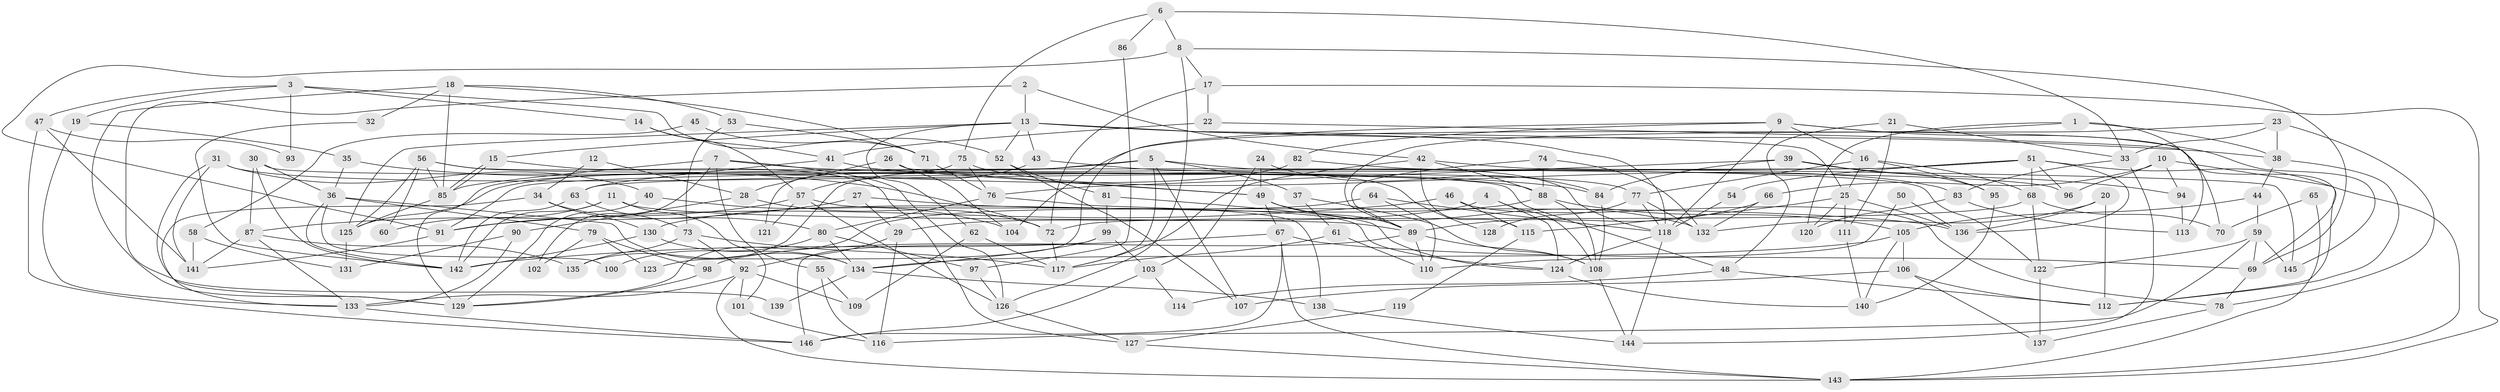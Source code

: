 // Generated by graph-tools (version 1.1) at 2025/50/03/09/25 03:50:01]
// undirected, 146 vertices, 292 edges
graph export_dot {
graph [start="1"]
  node [color=gray90,style=filled];
  1;
  2;
  3;
  4;
  5;
  6;
  7;
  8;
  9;
  10;
  11;
  12;
  13;
  14;
  15;
  16;
  17;
  18;
  19;
  20;
  21;
  22;
  23;
  24;
  25;
  26;
  27;
  28;
  29;
  30;
  31;
  32;
  33;
  34;
  35;
  36;
  37;
  38;
  39;
  40;
  41;
  42;
  43;
  44;
  45;
  46;
  47;
  48;
  49;
  50;
  51;
  52;
  53;
  54;
  55;
  56;
  57;
  58;
  59;
  60;
  61;
  62;
  63;
  64;
  65;
  66;
  67;
  68;
  69;
  70;
  71;
  72;
  73;
  74;
  75;
  76;
  77;
  78;
  79;
  80;
  81;
  82;
  83;
  84;
  85;
  86;
  87;
  88;
  89;
  90;
  91;
  92;
  93;
  94;
  95;
  96;
  97;
  98;
  99;
  100;
  101;
  102;
  103;
  104;
  105;
  106;
  107;
  108;
  109;
  110;
  111;
  112;
  113;
  114;
  115;
  116;
  117;
  118;
  119;
  120;
  121;
  122;
  123;
  124;
  125;
  126;
  127;
  128;
  129;
  130;
  131;
  132;
  133;
  134;
  135;
  136;
  137;
  138;
  139;
  140;
  141;
  142;
  143;
  144;
  145;
  146;
  1 -- 120;
  1 -- 38;
  1 -- 104;
  1 -- 113;
  2 -- 42;
  2 -- 13;
  2 -- 139;
  3 -- 19;
  3 -- 47;
  3 -- 14;
  3 -- 71;
  3 -- 93;
  4 -- 124;
  4 -- 108;
  4 -- 29;
  5 -- 117;
  5 -- 118;
  5 -- 37;
  5 -- 107;
  5 -- 129;
  5 -- 135;
  6 -- 8;
  6 -- 33;
  6 -- 75;
  6 -- 86;
  7 -- 85;
  7 -- 55;
  7 -- 84;
  7 -- 102;
  7 -- 126;
  8 -- 91;
  8 -- 69;
  8 -- 17;
  8 -- 126;
  9 -- 16;
  9 -- 118;
  9 -- 70;
  9 -- 82;
  9 -- 123;
  9 -- 145;
  10 -- 96;
  10 -- 94;
  10 -- 66;
  10 -- 112;
  11 -- 101;
  11 -- 142;
  11 -- 60;
  11 -- 89;
  12 -- 34;
  12 -- 28;
  13 -- 15;
  13 -- 125;
  13 -- 25;
  13 -- 38;
  13 -- 43;
  13 -- 52;
  13 -- 62;
  13 -- 118;
  14 -- 57;
  14 -- 41;
  15 -- 127;
  15 -- 85;
  15 -- 85;
  16 -- 25;
  16 -- 68;
  16 -- 77;
  16 -- 95;
  17 -- 143;
  17 -- 22;
  17 -- 72;
  18 -- 71;
  18 -- 53;
  18 -- 32;
  18 -- 85;
  18 -- 129;
  19 -- 35;
  19 -- 133;
  20 -- 112;
  20 -- 132;
  20 -- 136;
  21 -- 48;
  21 -- 111;
  21 -- 33;
  22 -- 41;
  22 -- 69;
  23 -- 89;
  23 -- 78;
  23 -- 33;
  23 -- 38;
  24 -- 84;
  24 -- 49;
  24 -- 103;
  25 -- 136;
  25 -- 111;
  25 -- 115;
  25 -- 120;
  26 -- 104;
  26 -- 49;
  26 -- 28;
  27 -- 87;
  27 -- 136;
  27 -- 29;
  28 -- 72;
  28 -- 90;
  29 -- 92;
  29 -- 116;
  30 -- 87;
  30 -- 36;
  30 -- 48;
  30 -- 142;
  31 -- 129;
  31 -- 77;
  31 -- 40;
  31 -- 141;
  32 -- 142;
  33 -- 83;
  33 -- 144;
  34 -- 130;
  34 -- 133;
  34 -- 80;
  35 -- 36;
  35 -- 72;
  36 -- 134;
  36 -- 142;
  36 -- 79;
  36 -- 100;
  37 -- 108;
  37 -- 61;
  38 -- 44;
  38 -- 112;
  39 -- 95;
  39 -- 84;
  39 -- 76;
  39 -- 94;
  40 -- 129;
  40 -- 104;
  41 -- 49;
  41 -- 63;
  42 -- 145;
  42 -- 88;
  42 -- 115;
  42 -- 117;
  43 -- 57;
  43 -- 128;
  44 -- 105;
  44 -- 59;
  45 -- 58;
  45 -- 52;
  46 -- 115;
  46 -- 91;
  46 -- 78;
  47 -- 146;
  47 -- 141;
  47 -- 93;
  48 -- 112;
  48 -- 114;
  49 -- 132;
  49 -- 89;
  49 -- 67;
  50 -- 136;
  50 -- 110;
  51 -- 143;
  51 -- 63;
  51 -- 54;
  51 -- 68;
  51 -- 91;
  51 -- 96;
  51 -- 136;
  52 -- 107;
  52 -- 81;
  53 -- 71;
  53 -- 73;
  54 -- 118;
  55 -- 116;
  55 -- 109;
  56 -- 85;
  56 -- 122;
  56 -- 60;
  56 -- 88;
  56 -- 125;
  57 -- 126;
  57 -- 91;
  57 -- 121;
  57 -- 124;
  58 -- 131;
  58 -- 141;
  59 -- 69;
  59 -- 116;
  59 -- 122;
  59 -- 145;
  61 -- 117;
  61 -- 110;
  62 -- 117;
  62 -- 109;
  63 -- 142;
  63 -- 73;
  64 -- 129;
  64 -- 110;
  64 -- 118;
  65 -- 70;
  65 -- 143;
  66 -- 132;
  66 -- 89;
  67 -- 142;
  67 -- 69;
  67 -- 143;
  67 -- 146;
  68 -- 122;
  68 -- 70;
  68 -- 72;
  69 -- 78;
  71 -- 76;
  72 -- 117;
  73 -- 117;
  73 -- 92;
  73 -- 135;
  74 -- 89;
  74 -- 88;
  74 -- 132;
  75 -- 76;
  75 -- 83;
  75 -- 121;
  76 -- 80;
  76 -- 138;
  77 -- 118;
  77 -- 128;
  77 -- 132;
  78 -- 137;
  79 -- 98;
  79 -- 102;
  79 -- 123;
  80 -- 134;
  80 -- 97;
  80 -- 100;
  81 -- 124;
  81 -- 99;
  82 -- 125;
  82 -- 96;
  83 -- 113;
  83 -- 120;
  84 -- 108;
  85 -- 125;
  86 -- 97;
  87 -- 135;
  87 -- 133;
  87 -- 141;
  88 -- 108;
  88 -- 105;
  88 -- 130;
  89 -- 98;
  89 -- 108;
  89 -- 110;
  90 -- 133;
  90 -- 131;
  91 -- 141;
  92 -- 101;
  92 -- 109;
  92 -- 133;
  92 -- 143;
  94 -- 113;
  95 -- 140;
  97 -- 126;
  98 -- 129;
  99 -- 103;
  99 -- 134;
  99 -- 146;
  101 -- 116;
  103 -- 146;
  103 -- 114;
  105 -- 134;
  105 -- 106;
  105 -- 140;
  106 -- 112;
  106 -- 107;
  106 -- 137;
  108 -- 144;
  111 -- 140;
  115 -- 119;
  118 -- 124;
  118 -- 144;
  119 -- 127;
  122 -- 137;
  124 -- 140;
  125 -- 131;
  126 -- 127;
  127 -- 143;
  130 -- 134;
  130 -- 142;
  133 -- 146;
  134 -- 138;
  134 -- 139;
  138 -- 144;
}
